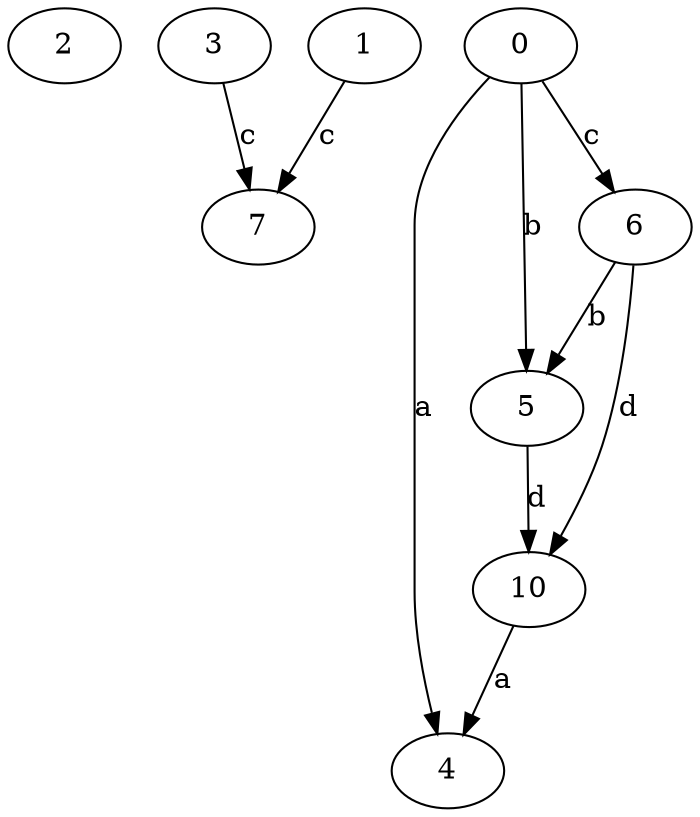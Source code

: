 strict digraph  {
2;
3;
4;
0;
5;
1;
6;
7;
10;
3 -> 7  [label=c];
0 -> 4  [label=a];
0 -> 5  [label=b];
0 -> 6  [label=c];
5 -> 10  [label=d];
1 -> 7  [label=c];
6 -> 5  [label=b];
6 -> 10  [label=d];
10 -> 4  [label=a];
}
